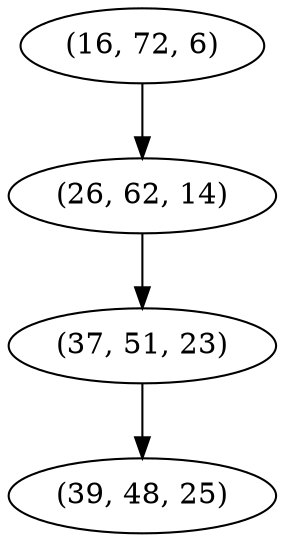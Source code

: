 digraph tree {
    "(16, 72, 6)";
    "(26, 62, 14)";
    "(37, 51, 23)";
    "(39, 48, 25)";
    "(16, 72, 6)" -> "(26, 62, 14)";
    "(26, 62, 14)" -> "(37, 51, 23)";
    "(37, 51, 23)" -> "(39, 48, 25)";
}
